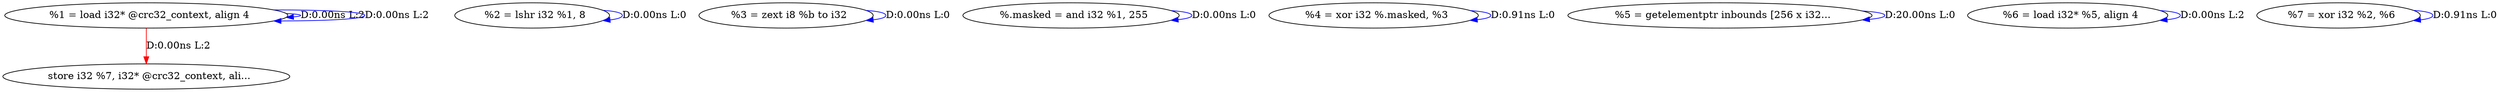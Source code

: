 digraph {
Node0x2b55e20[label="  %1 = load i32* @crc32_context, align 4"];
Node0x2b55e20 -> Node0x2b55e20[label="D:0.00ns L:2",color=blue];
Node0x2b55e20 -> Node0x2b55e20[label="D:0.00ns L:2",color=blue];
Node0x2b54340[label="  store i32 %7, i32* @crc32_context, ali..."];
Node0x2b55e20 -> Node0x2b54340[label="D:0.00ns L:2",color=red];
Node0x2b55fc0[label="  %2 = lshr i32 %1, 8"];
Node0x2b55fc0 -> Node0x2b55fc0[label="D:0.00ns L:0",color=blue];
Node0x2b560a0[label="  %3 = zext i8 %b to i32"];
Node0x2b560a0 -> Node0x2b560a0[label="D:0.00ns L:0",color=blue];
Node0x2b56180[label="  %.masked = and i32 %1, 255"];
Node0x2b56180 -> Node0x2b56180[label="D:0.00ns L:0",color=blue];
Node0x2b56260[label="  %4 = xor i32 %.masked, %3"];
Node0x2b56260 -> Node0x2b56260[label="D:0.91ns L:0",color=blue];
Node0x2b540a0[label="  %5 = getelementptr inbounds [256 x i32..."];
Node0x2b540a0 -> Node0x2b540a0[label="D:20.00ns L:0",color=blue];
Node0x2b54180[label="  %6 = load i32* %5, align 4"];
Node0x2b54180 -> Node0x2b54180[label="D:0.00ns L:2",color=blue];
Node0x2b54260[label="  %7 = xor i32 %2, %6"];
Node0x2b54260 -> Node0x2b54260[label="D:0.91ns L:0",color=blue];
}

